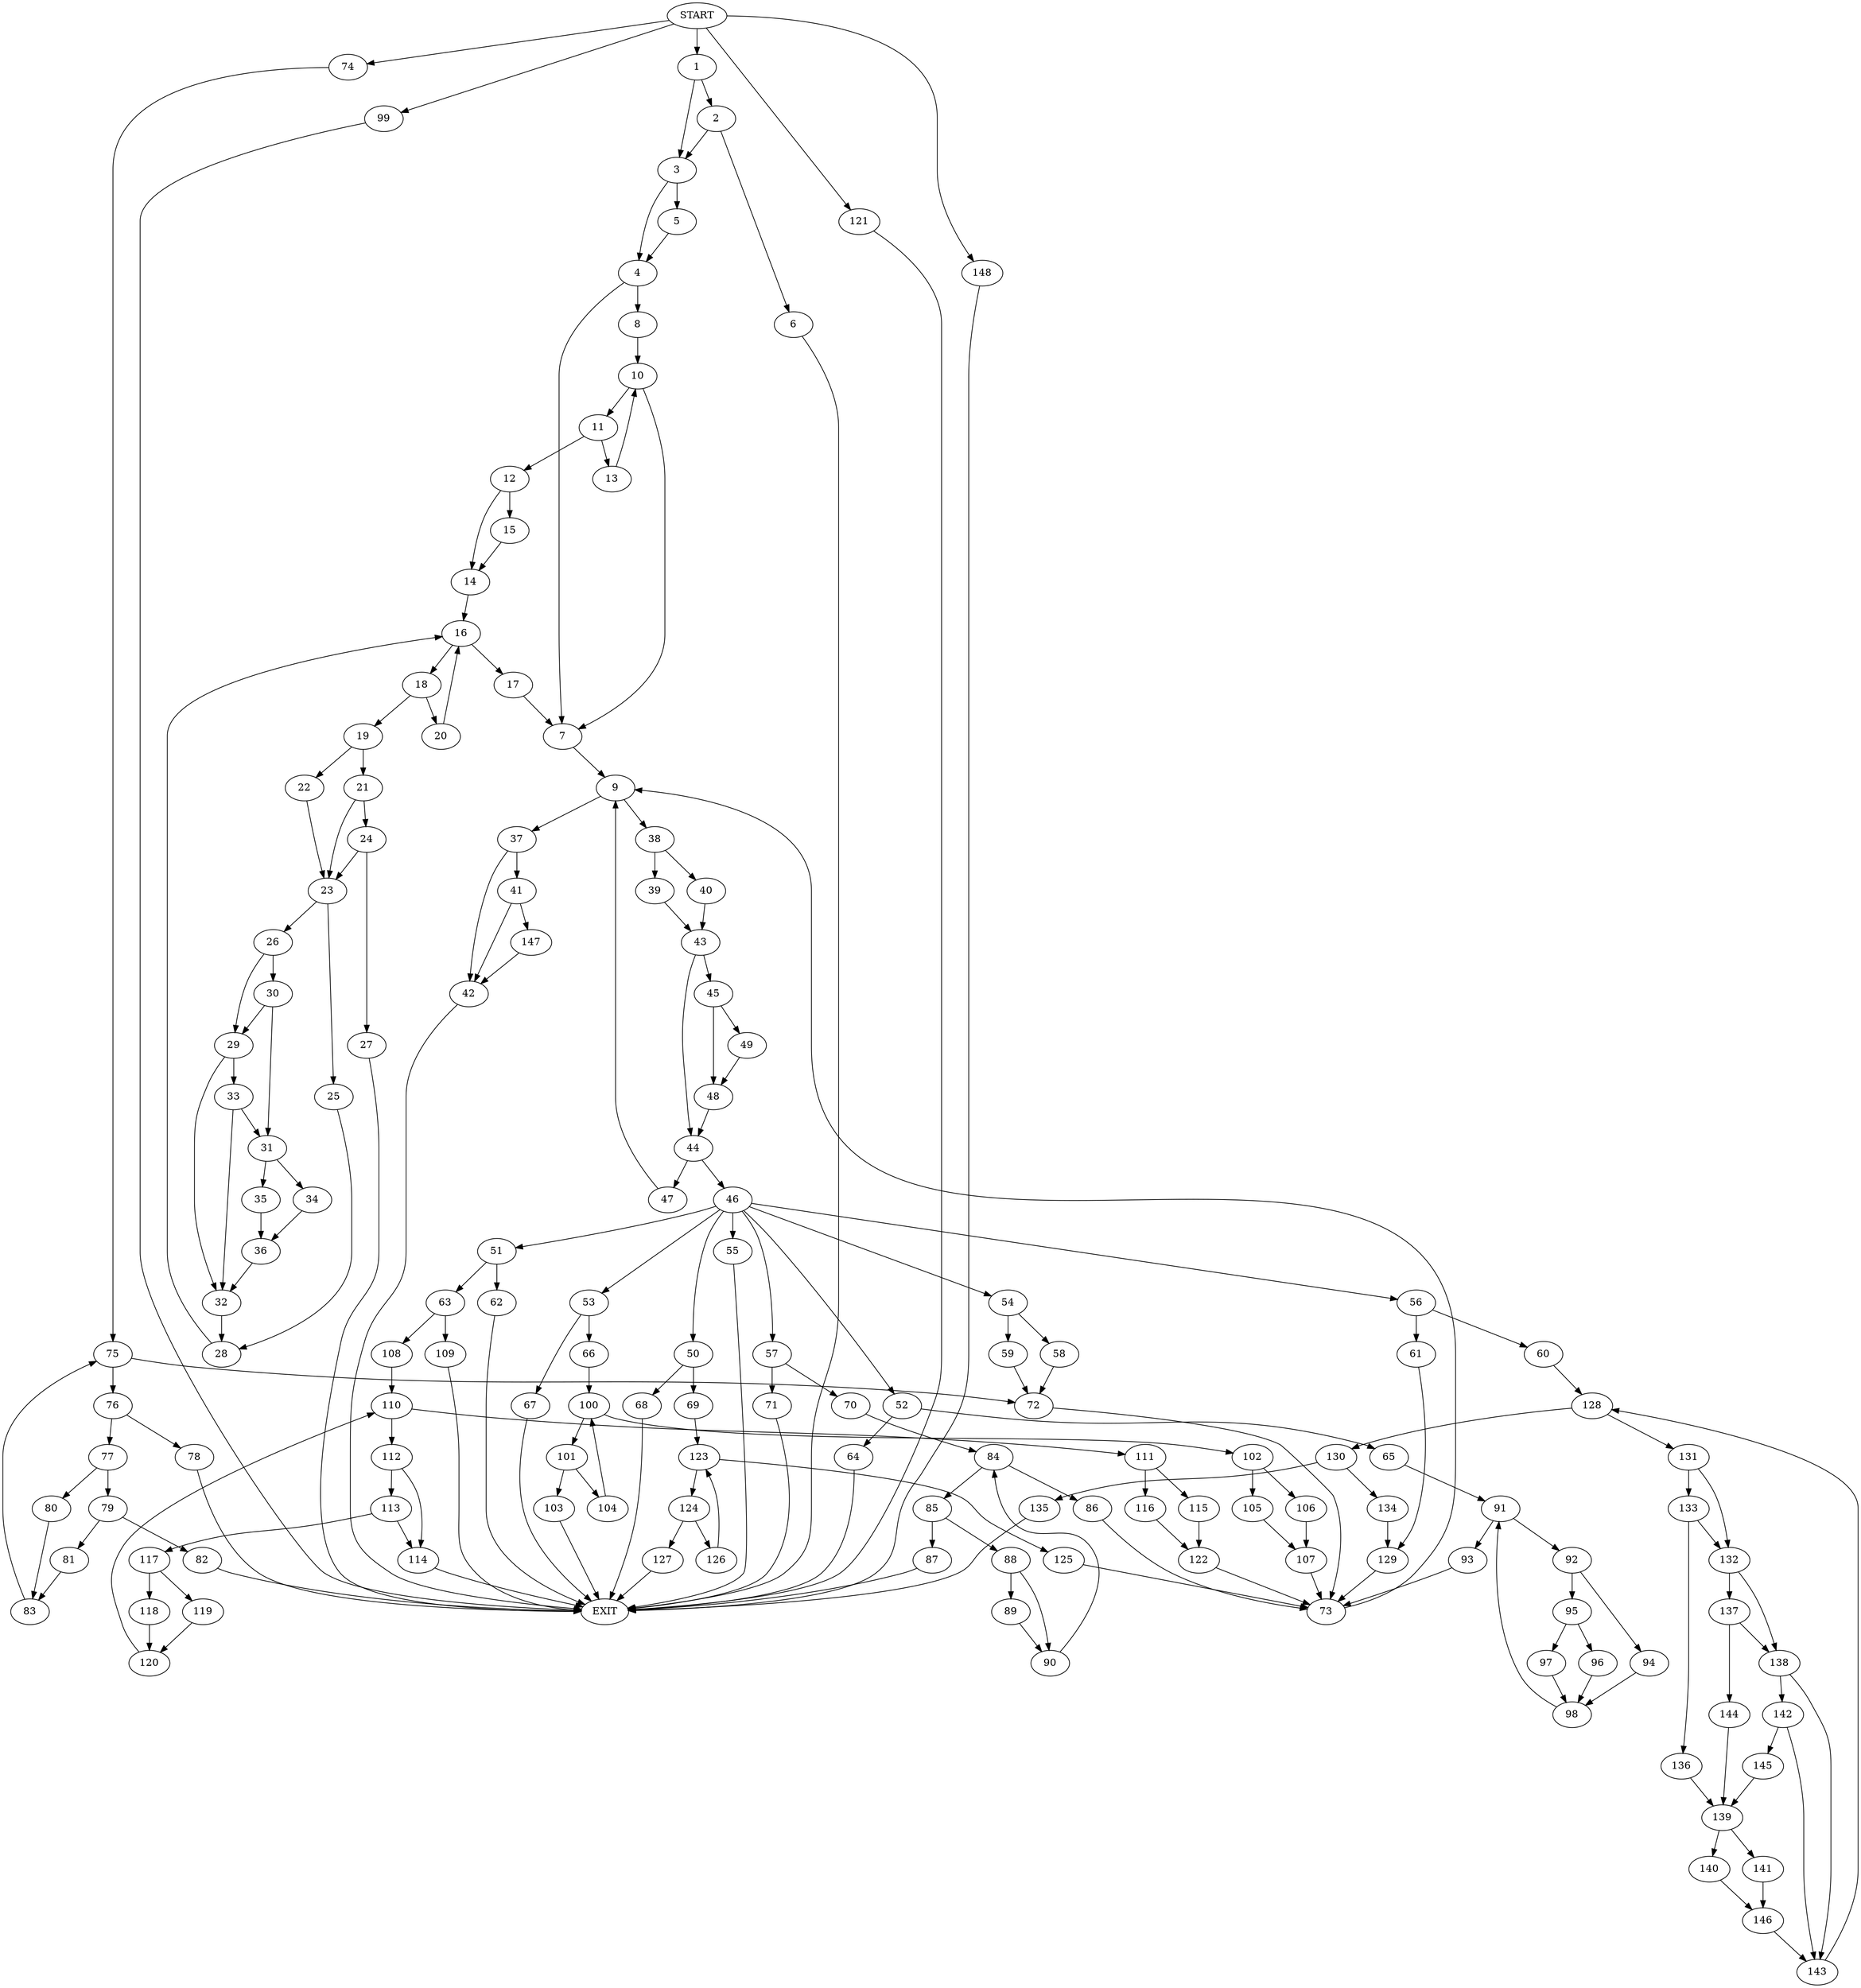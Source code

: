 digraph {
0 [label="START"]
149 [label="EXIT"]
0 -> 1
1 -> 2
1 -> 3
3 -> 4
3 -> 5
2 -> 6
2 -> 3
6 -> 149
5 -> 4
4 -> 7
4 -> 8
7 -> 9
8 -> 10
10 -> 11
10 -> 7
11 -> 12
11 -> 13
12 -> 14
12 -> 15
13 -> 10
15 -> 14
14 -> 16
16 -> 17
16 -> 18
18 -> 19
18 -> 20
17 -> 7
20 -> 16
19 -> 21
19 -> 22
22 -> 23
21 -> 23
21 -> 24
23 -> 25
23 -> 26
24 -> 27
24 -> 23
27 -> 149
25 -> 28
26 -> 29
26 -> 30
30 -> 29
30 -> 31
29 -> 32
29 -> 33
31 -> 34
31 -> 35
32 -> 28
33 -> 32
33 -> 31
35 -> 36
34 -> 36
36 -> 32
28 -> 16
9 -> 37
9 -> 38
38 -> 39
38 -> 40
37 -> 41
37 -> 42
39 -> 43
40 -> 43
43 -> 44
43 -> 45
44 -> 46
44 -> 47
45 -> 48
45 -> 49
49 -> 48
48 -> 44
46 -> 50
46 -> 51
46 -> 52
46 -> 53
46 -> 54
46 -> 55
46 -> 56
46 -> 57
47 -> 9
54 -> 58
54 -> 59
56 -> 60
56 -> 61
51 -> 62
51 -> 63
55 -> 149
52 -> 64
52 -> 65
53 -> 66
53 -> 67
50 -> 68
50 -> 69
57 -> 70
57 -> 71
59 -> 72
58 -> 72
72 -> 73
0 -> 74
74 -> 75
75 -> 72
75 -> 76
76 -> 77
76 -> 78
78 -> 149
77 -> 79
77 -> 80
79 -> 81
79 -> 82
80 -> 83
83 -> 75
81 -> 83
82 -> 149
73 -> 9
70 -> 84
71 -> 149
84 -> 85
84 -> 86
85 -> 87
85 -> 88
86 -> 73
87 -> 149
88 -> 89
88 -> 90
89 -> 90
90 -> 84
64 -> 149
65 -> 91
91 -> 92
91 -> 93
92 -> 94
92 -> 95
93 -> 73
95 -> 96
95 -> 97
94 -> 98
98 -> 91
0 -> 99
99 -> 149
97 -> 98
96 -> 98
66 -> 100
67 -> 149
100 -> 101
100 -> 102
101 -> 103
101 -> 104
102 -> 105
102 -> 106
104 -> 100
103 -> 149
105 -> 107
106 -> 107
107 -> 73
63 -> 108
63 -> 109
62 -> 149
108 -> 110
109 -> 149
110 -> 111
110 -> 112
112 -> 113
112 -> 114
111 -> 115
111 -> 116
113 -> 114
113 -> 117
114 -> 149
117 -> 118
117 -> 119
119 -> 120
118 -> 120
120 -> 110
0 -> 121
121 -> 149
116 -> 122
115 -> 122
122 -> 73
68 -> 149
69 -> 123
123 -> 124
123 -> 125
125 -> 73
124 -> 126
124 -> 127
126 -> 123
127 -> 149
60 -> 128
61 -> 129
128 -> 130
128 -> 131
131 -> 132
131 -> 133
130 -> 134
130 -> 135
133 -> 132
133 -> 136
132 -> 137
132 -> 138
136 -> 139
139 -> 140
139 -> 141
138 -> 142
138 -> 143
137 -> 144
137 -> 138
144 -> 139
142 -> 145
142 -> 143
143 -> 128
145 -> 139
140 -> 146
141 -> 146
146 -> 143
135 -> 149
134 -> 129
129 -> 73
41 -> 42
41 -> 147
42 -> 149
147 -> 42
0 -> 148
148 -> 149
}
